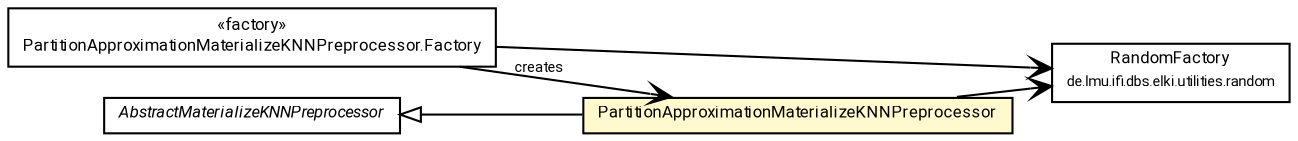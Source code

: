 #!/usr/local/bin/dot
#
# Class diagram 
# Generated by UMLGraph version R5_7_2-60-g0e99a6 (http://www.spinellis.gr/umlgraph/)
#

digraph G {
	graph [fontnames="svg"]
	edge [fontname="Roboto",fontsize=7,labelfontname="Roboto",labelfontsize=7,color="black"];
	node [fontname="Roboto",fontcolor="black",fontsize=8,shape=plaintext,margin=0,width=0,height=0];
	nodesep=0.15;
	ranksep=0.25;
	rankdir=LR;
	// de.lmu.ifi.dbs.elki.utilities.random.RandomFactory
	c8125584 [label=<<table title="de.lmu.ifi.dbs.elki.utilities.random.RandomFactory" border="0" cellborder="1" cellspacing="0" cellpadding="2" href="../../../utilities/random/RandomFactory.html" target="_parent">
		<tr><td><table border="0" cellspacing="0" cellpadding="1">
		<tr><td align="center" balign="center"> <font face="Roboto">RandomFactory</font> </td></tr>
		<tr><td align="center" balign="center"> <font face="Roboto" point-size="7.0">de.lmu.ifi.dbs.elki.utilities.random</font> </td></tr>
		</table></td></tr>
		</table>>, URL="../../../utilities/random/RandomFactory.html"];
	// de.lmu.ifi.dbs.elki.index.preprocessed.knn.PartitionApproximationMaterializeKNNPreprocessor<O>
	c8126089 [label=<<table title="de.lmu.ifi.dbs.elki.index.preprocessed.knn.PartitionApproximationMaterializeKNNPreprocessor" border="0" cellborder="1" cellspacing="0" cellpadding="2" bgcolor="lemonChiffon" href="PartitionApproximationMaterializeKNNPreprocessor.html" target="_parent">
		<tr><td><table border="0" cellspacing="0" cellpadding="1">
		<tr><td align="center" balign="center"> <font face="Roboto">PartitionApproximationMaterializeKNNPreprocessor</font> </td></tr>
		</table></td></tr>
		</table>>, URL="PartitionApproximationMaterializeKNNPreprocessor.html"];
	// de.lmu.ifi.dbs.elki.index.preprocessed.knn.PartitionApproximationMaterializeKNNPreprocessor.Factory<O>
	c8126090 [label=<<table title="de.lmu.ifi.dbs.elki.index.preprocessed.knn.PartitionApproximationMaterializeKNNPreprocessor.Factory" border="0" cellborder="1" cellspacing="0" cellpadding="2" href="PartitionApproximationMaterializeKNNPreprocessor.Factory.html" target="_parent">
		<tr><td><table border="0" cellspacing="0" cellpadding="1">
		<tr><td align="center" balign="center"> &#171;factory&#187; </td></tr>
		<tr><td align="center" balign="center"> <font face="Roboto">PartitionApproximationMaterializeKNNPreprocessor.Factory</font> </td></tr>
		</table></td></tr>
		</table>>, URL="PartitionApproximationMaterializeKNNPreprocessor.Factory.html"];
	// de.lmu.ifi.dbs.elki.index.preprocessed.knn.AbstractMaterializeKNNPreprocessor<O>
	c8126110 [label=<<table title="de.lmu.ifi.dbs.elki.index.preprocessed.knn.AbstractMaterializeKNNPreprocessor" border="0" cellborder="1" cellspacing="0" cellpadding="2" href="AbstractMaterializeKNNPreprocessor.html" target="_parent">
		<tr><td><table border="0" cellspacing="0" cellpadding="1">
		<tr><td align="center" balign="center"> <font face="Roboto"><i>AbstractMaterializeKNNPreprocessor</i></font> </td></tr>
		</table></td></tr>
		</table>>, URL="AbstractMaterializeKNNPreprocessor.html"];
	// de.lmu.ifi.dbs.elki.index.preprocessed.knn.PartitionApproximationMaterializeKNNPreprocessor<O> extends de.lmu.ifi.dbs.elki.index.preprocessed.knn.AbstractMaterializeKNNPreprocessor<O>
	c8126110 -> c8126089 [arrowtail=empty,dir=back,weight=10];
	// de.lmu.ifi.dbs.elki.index.preprocessed.knn.PartitionApproximationMaterializeKNNPreprocessor.Factory<O> navassoc de.lmu.ifi.dbs.elki.index.preprocessed.knn.PartitionApproximationMaterializeKNNPreprocessor<O>
	c8126090 -> c8126089 [arrowhead=open,weight=1,label="creates"];
	// de.lmu.ifi.dbs.elki.index.preprocessed.knn.PartitionApproximationMaterializeKNNPreprocessor<O> navassoc de.lmu.ifi.dbs.elki.utilities.random.RandomFactory
	c8126089 -> c8125584 [arrowhead=open,weight=1];
	// de.lmu.ifi.dbs.elki.index.preprocessed.knn.PartitionApproximationMaterializeKNNPreprocessor.Factory<O> navassoc de.lmu.ifi.dbs.elki.utilities.random.RandomFactory
	c8126090 -> c8125584 [arrowhead=open,weight=1];
}

